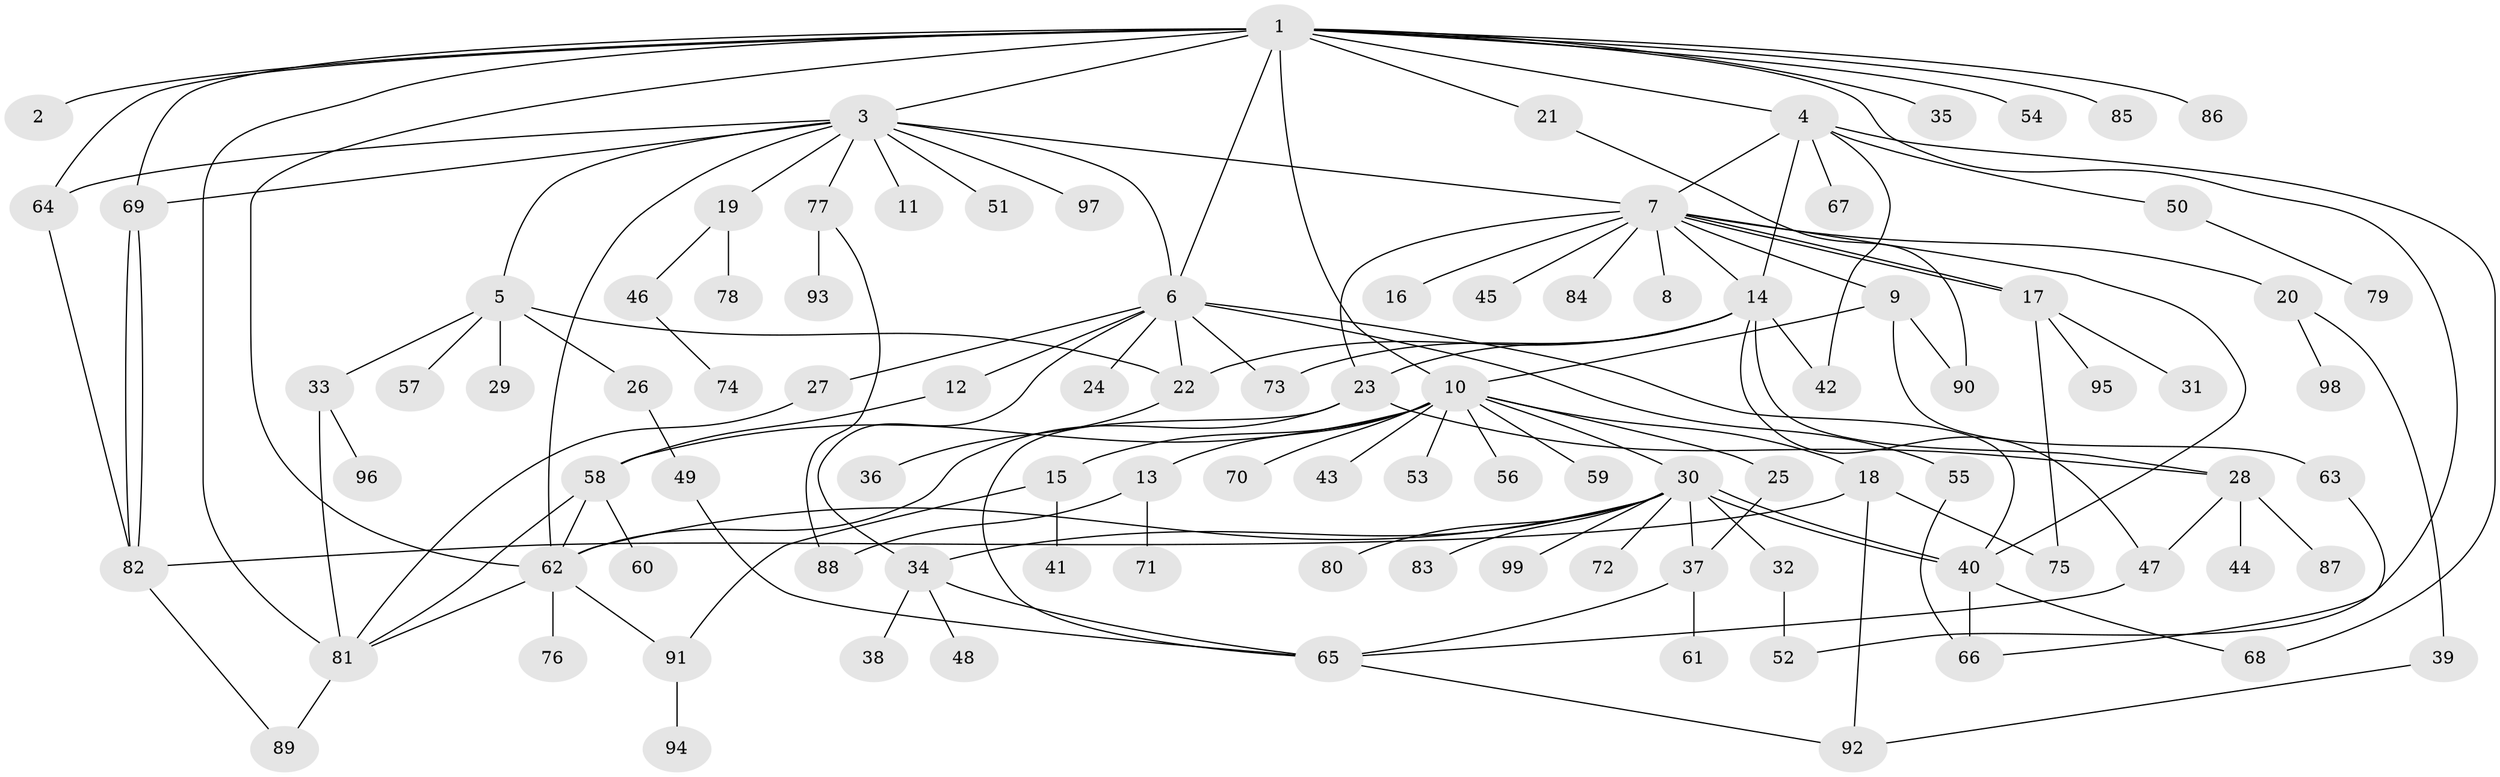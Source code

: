 // Generated by graph-tools (version 1.1) at 2025/25/03/09/25 03:25:57]
// undirected, 99 vertices, 144 edges
graph export_dot {
graph [start="1"]
  node [color=gray90,style=filled];
  1;
  2;
  3;
  4;
  5;
  6;
  7;
  8;
  9;
  10;
  11;
  12;
  13;
  14;
  15;
  16;
  17;
  18;
  19;
  20;
  21;
  22;
  23;
  24;
  25;
  26;
  27;
  28;
  29;
  30;
  31;
  32;
  33;
  34;
  35;
  36;
  37;
  38;
  39;
  40;
  41;
  42;
  43;
  44;
  45;
  46;
  47;
  48;
  49;
  50;
  51;
  52;
  53;
  54;
  55;
  56;
  57;
  58;
  59;
  60;
  61;
  62;
  63;
  64;
  65;
  66;
  67;
  68;
  69;
  70;
  71;
  72;
  73;
  74;
  75;
  76;
  77;
  78;
  79;
  80;
  81;
  82;
  83;
  84;
  85;
  86;
  87;
  88;
  89;
  90;
  91;
  92;
  93;
  94;
  95;
  96;
  97;
  98;
  99;
  1 -- 2;
  1 -- 3;
  1 -- 4;
  1 -- 6;
  1 -- 10;
  1 -- 21;
  1 -- 35;
  1 -- 52;
  1 -- 54;
  1 -- 62;
  1 -- 64;
  1 -- 69;
  1 -- 81;
  1 -- 85;
  1 -- 86;
  3 -- 5;
  3 -- 6;
  3 -- 7;
  3 -- 11;
  3 -- 19;
  3 -- 51;
  3 -- 62;
  3 -- 64;
  3 -- 69;
  3 -- 77;
  3 -- 97;
  4 -- 7;
  4 -- 14;
  4 -- 42;
  4 -- 50;
  4 -- 67;
  4 -- 68;
  5 -- 22;
  5 -- 26;
  5 -- 29;
  5 -- 33;
  5 -- 57;
  6 -- 12;
  6 -- 22;
  6 -- 24;
  6 -- 27;
  6 -- 34;
  6 -- 40;
  6 -- 55;
  6 -- 73;
  7 -- 8;
  7 -- 9;
  7 -- 14;
  7 -- 16;
  7 -- 17;
  7 -- 17;
  7 -- 20;
  7 -- 23;
  7 -- 40;
  7 -- 45;
  7 -- 84;
  9 -- 10;
  9 -- 63;
  9 -- 90;
  10 -- 13;
  10 -- 15;
  10 -- 18;
  10 -- 25;
  10 -- 30;
  10 -- 43;
  10 -- 53;
  10 -- 56;
  10 -- 58;
  10 -- 59;
  10 -- 70;
  12 -- 58;
  13 -- 71;
  13 -- 88;
  14 -- 22;
  14 -- 23;
  14 -- 28;
  14 -- 42;
  14 -- 47;
  14 -- 73;
  15 -- 41;
  15 -- 91;
  17 -- 31;
  17 -- 75;
  17 -- 95;
  18 -- 75;
  18 -- 82;
  18 -- 92;
  19 -- 46;
  19 -- 78;
  20 -- 39;
  20 -- 98;
  21 -- 90;
  22 -- 36;
  23 -- 28;
  23 -- 62;
  23 -- 65;
  25 -- 37;
  26 -- 49;
  27 -- 81;
  28 -- 44;
  28 -- 47;
  28 -- 87;
  30 -- 32;
  30 -- 34;
  30 -- 37;
  30 -- 40;
  30 -- 40;
  30 -- 62;
  30 -- 72;
  30 -- 80;
  30 -- 83;
  30 -- 99;
  32 -- 52;
  33 -- 81;
  33 -- 96;
  34 -- 38;
  34 -- 48;
  34 -- 65;
  37 -- 61;
  37 -- 65;
  39 -- 92;
  40 -- 66;
  40 -- 68;
  46 -- 74;
  47 -- 65;
  49 -- 65;
  50 -- 79;
  55 -- 66;
  58 -- 60;
  58 -- 62;
  58 -- 81;
  62 -- 76;
  62 -- 81;
  62 -- 91;
  63 -- 66;
  64 -- 82;
  65 -- 92;
  69 -- 82;
  69 -- 82;
  77 -- 88;
  77 -- 93;
  81 -- 89;
  82 -- 89;
  91 -- 94;
}

